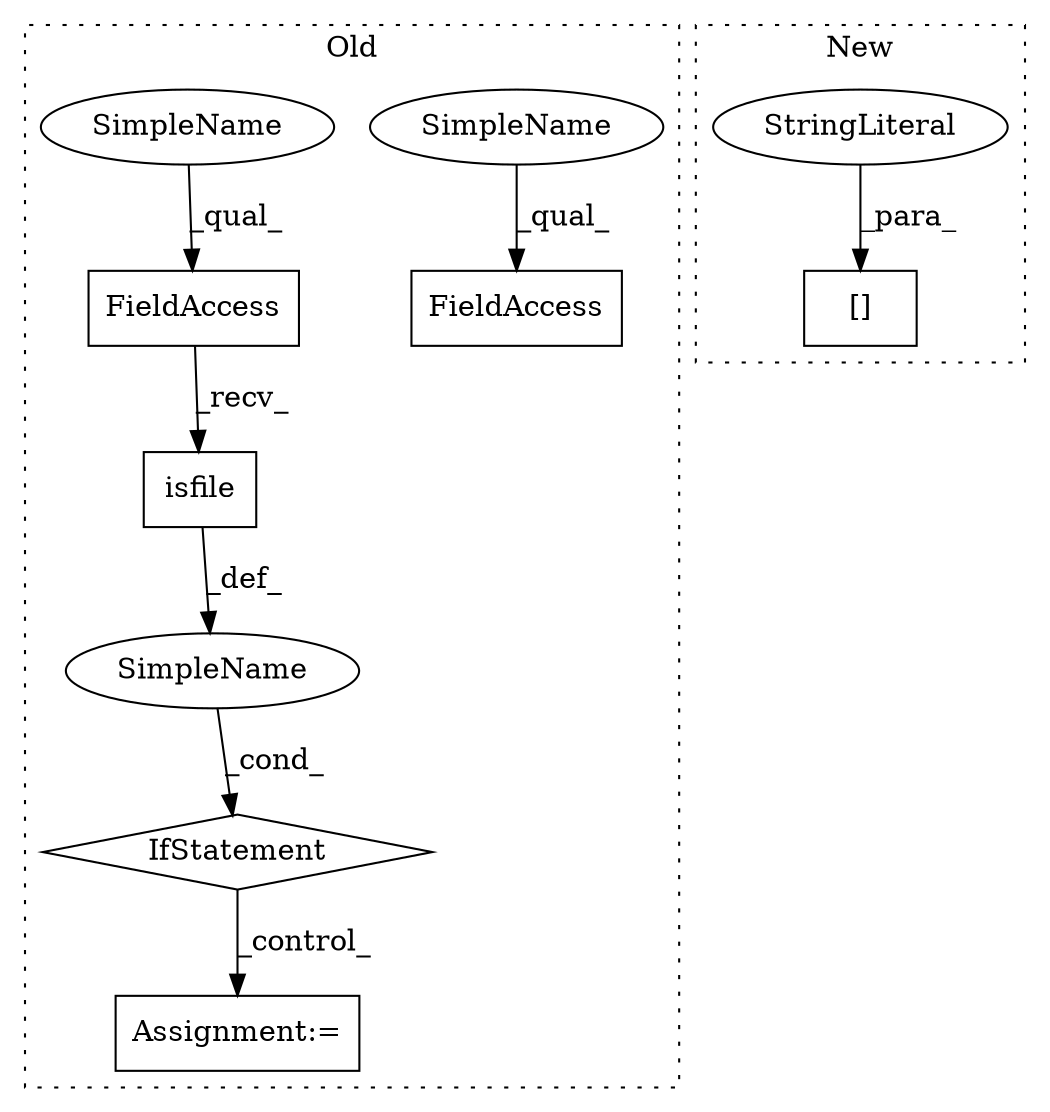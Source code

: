 digraph G {
subgraph cluster0 {
1 [label="isfile" a="32" s="11045,11059" l="7,1" shape="box"];
3 [label="IfStatement" a="25" s="11033,11069" l="4,2" shape="diamond"];
4 [label="FieldAccess" a="22" s="11037" l="7" shape="box"];
6 [label="Assignment:=" a="7" s="11091" l="1" shape="box"];
7 [label="SimpleName" a="42" s="" l="" shape="ellipse"];
8 [label="FieldAccess" a="22" s="10384" l="7" shape="box"];
9 [label="SimpleName" a="42" s="10384" l="2" shape="ellipse"];
10 [label="SimpleName" a="42" s="11037" l="2" shape="ellipse"];
label = "Old";
style="dotted";
}
subgraph cluster1 {
2 [label="[]" a="2" s="10876,10886" l="4,1" shape="box"];
5 [label="StringLiteral" a="45" s="10880" l="6" shape="ellipse"];
label = "New";
style="dotted";
}
1 -> 7 [label="_def_"];
3 -> 6 [label="_control_"];
4 -> 1 [label="_recv_"];
5 -> 2 [label="_para_"];
7 -> 3 [label="_cond_"];
9 -> 8 [label="_qual_"];
10 -> 4 [label="_qual_"];
}